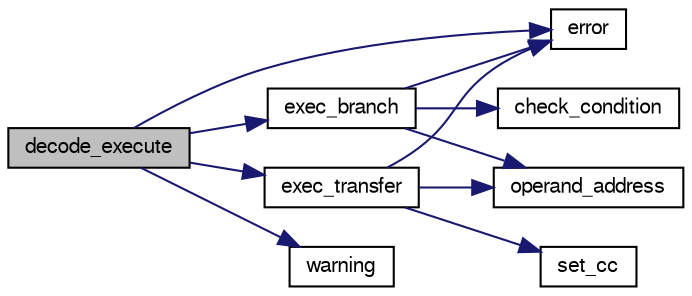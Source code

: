 digraph "decode_execute"
{
  edge [fontname="FreeSans",fontsize="10",labelfontname="FreeSans",labelfontsize="10"];
  node [fontname="FreeSans",fontsize="10",shape=record];
  rankdir="LR";
  Node1 [label="decode_execute",height=0.2,width=0.4,color="black", fillcolor="grey75", style="filled" fontcolor="black"];
  Node1 -> Node2 [color="midnightblue",fontsize="10",style="solid",fontname="FreeSans"];
  Node2 [label="error",height=0.2,width=0.4,color="black", fillcolor="white", style="filled",URL="$error_8c.html#a531bb138b38aef758b45a442aa53938a",tooltip="Affichage d&#39;une erreur et fin du simulateur. "];
  Node1 -> Node3 [color="midnightblue",fontsize="10",style="solid",fontname="FreeSans"];
  Node3 [label="exec_branch",height=0.2,width=0.4,color="black", fillcolor="white", style="filled",URL="$exec_8c.html#a8332a29021beccd1416a754c1a1173fe",tooltip="Décodage et exécution des instructions BRANCH, CALL et RET. "];
  Node3 -> Node4 [color="midnightblue",fontsize="10",style="solid",fontname="FreeSans"];
  Node4 [label="check_condition",height=0.2,width=0.4,color="black", fillcolor="white", style="filled",URL="$exec_8c.html#ab4b7d03afae813b8e31d1da80534c364",tooltip="Test de la condition pour les instructions BRANCH et CALL. "];
  Node3 -> Node2 [color="midnightblue",fontsize="10",style="solid",fontname="FreeSans"];
  Node3 -> Node5 [color="midnightblue",fontsize="10",style="solid",fontname="FreeSans"];
  Node5 [label="operand_address",height=0.2,width=0.4,color="black", fillcolor="white", style="filled",URL="$exec_8c.html#a03fbfe4e959543bd371a87eba58eeb33",tooltip="Recupere l&#39;adresse cible de l&#39;instruction. "];
  Node1 -> Node6 [color="midnightblue",fontsize="10",style="solid",fontname="FreeSans"];
  Node6 [label="exec_transfer",height=0.2,width=0.4,color="black", fillcolor="white", style="filled",URL="$exec_8c.html#aefc713a8b9010e66c4ee512e8cecc5f5",tooltip="Décodage et exécution des instructions de manipulation de registre et de pile. "];
  Node6 -> Node2 [color="midnightblue",fontsize="10",style="solid",fontname="FreeSans"];
  Node6 -> Node5 [color="midnightblue",fontsize="10",style="solid",fontname="FreeSans"];
  Node6 -> Node7 [color="midnightblue",fontsize="10",style="solid",fontname="FreeSans"];
  Node7 [label="set_cc",height=0.2,width=0.4,color="black", fillcolor="white", style="filled",URL="$exec_8c.html#a6f0556b6ad4558bffd34fd31f6d9f4f7",tooltip="Mets a jour le flag CC de la machine apres un LOAD, ADD ou SUB. "];
  Node1 -> Node8 [color="midnightblue",fontsize="10",style="solid",fontname="FreeSans"];
  Node8 [label="warning",height=0.2,width=0.4,color="black", fillcolor="white", style="filled",URL="$error_8c.html#aec2872edfc57849ea2557178dc2b2673",tooltip="Affichage d&#39;un avertissement. "];
}
